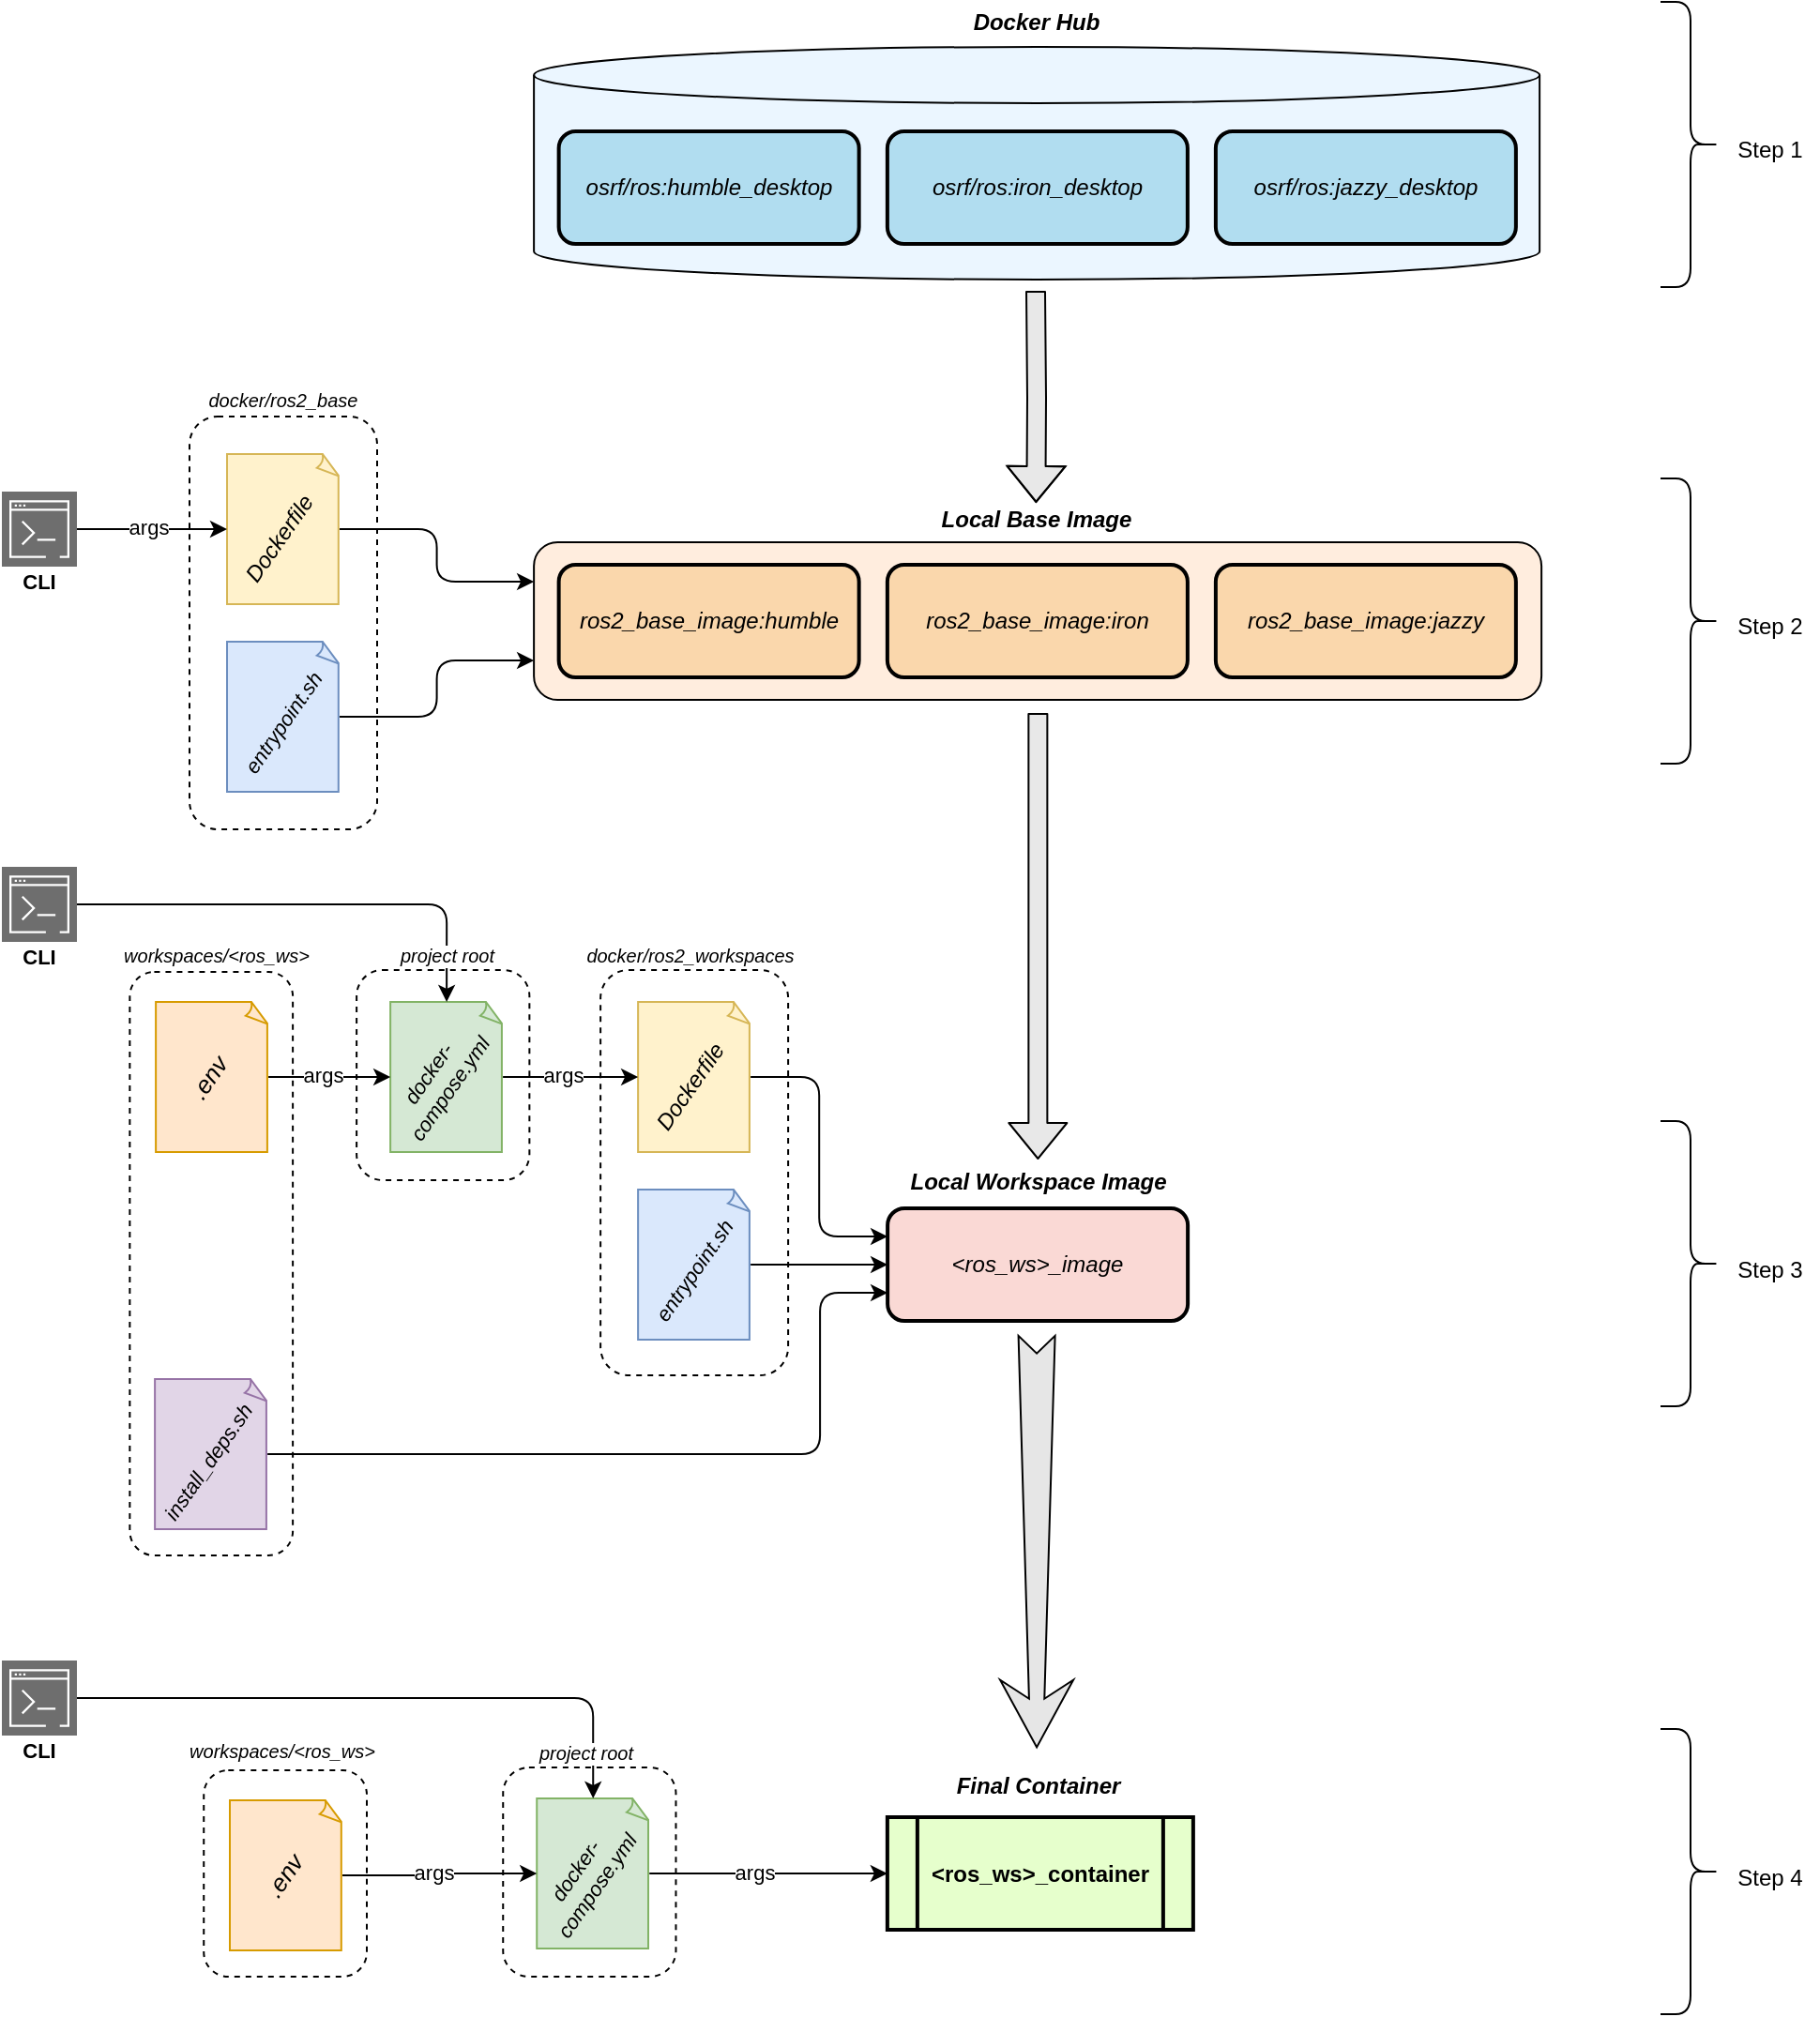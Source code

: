 <mxfile version="24.8.6">
  <diagram name="Page-1" id="jmVvjldoQpSpnG9DupPP">
    <mxGraphModel dx="2074" dy="1155" grid="0" gridSize="10" guides="1" tooltips="1" connect="1" arrows="1" fold="1" page="1" pageScale="1" pageWidth="1169" pageHeight="1654" math="0" shadow="0">
      <root>
        <mxCell id="0" />
        <mxCell id="1" parent="0" />
        <mxCell id="6ZfRXDKBzBjpX3HPQVgZ-1" value="" style="rounded=1;whiteSpace=wrap;html=1;labelBackgroundColor=none;fillColor=default;dashed=1;" parent="1" vertex="1">
          <mxGeometry x="460.06" y="593" width="100" height="216" as="geometry" />
        </mxCell>
        <mxCell id="6ZfRXDKBzBjpX3HPQVgZ-2" value="docker/ros2_workspaces" style="text;html=1;align=center;verticalAlign=middle;whiteSpace=wrap;rounded=0;fontSize=10;fontStyle=2" parent="1" vertex="1">
          <mxGeometry x="445" y="575" width="126.12" height="19" as="geometry" />
        </mxCell>
        <mxCell id="MKgT2Ga8DgcfNqjwjeTm-8" value="" style="shape=cylinder3;whiteSpace=wrap;html=1;boundedLbl=1;backgroundOutline=1;size=15;fillColor=#EBF6FF;" parent="1" vertex="1">
          <mxGeometry x="424.56" y="101" width="536" height="124" as="geometry" />
        </mxCell>
        <mxCell id="MKgT2Ga8DgcfNqjwjeTm-1" value="" style="rounded=1;whiteSpace=wrap;html=1;fillColor=#FFEDDE;" parent="1" vertex="1">
          <mxGeometry x="424.56" y="365" width="537" height="84" as="geometry" />
        </mxCell>
        <mxCell id="sPCunL1a2oToZt1WPot6-58" value="" style="rounded=1;whiteSpace=wrap;html=1;labelBackgroundColor=none;fillColor=none;dashed=1;" parent="1" vertex="1">
          <mxGeometry x="209.18" y="594" width="86.88" height="311" as="geometry" />
        </mxCell>
        <mxCell id="sPCunL1a2oToZt1WPot6-56" value="" style="rounded=1;whiteSpace=wrap;html=1;labelBackgroundColor=none;fillColor=none;dashed=1;" parent="1" vertex="1">
          <mxGeometry x="330.06" y="593" width="92.12" height="112" as="geometry" />
        </mxCell>
        <mxCell id="sPCunL1a2oToZt1WPot6-39" value="" style="rounded=1;whiteSpace=wrap;html=1;labelBackgroundColor=none;fillColor=default;dashed=1;" parent="1" vertex="1">
          <mxGeometry x="241" y="298" width="100" height="220" as="geometry" />
        </mxCell>
        <mxCell id="sPCunL1a2oToZt1WPot6-1" value="" style="whiteSpace=wrap;html=1;shape=mxgraph.basic.document;fontSize=12;fillColor=#ffe6cc;strokeColor=#d79b00;" parent="1" vertex="1">
          <mxGeometry x="223.06" y="610" width="60" height="80" as="geometry" />
        </mxCell>
        <mxCell id="sPCunL1a2oToZt1WPot6-37" style="edgeStyle=orthogonalEdgeStyle;rounded=1;orthogonalLoop=1;jettySize=auto;html=1;curved=0;shape=flexArrow;strokeWidth=1;startSize=6;endSize=6;sourcePerimeterSpacing=0;targetPerimeterSpacing=0;shadow=0;flowAnimation=0;fillColor=#E8E8E8;" parent="1" edge="1">
          <mxGeometry relative="1" as="geometry">
            <mxPoint x="692" y="231" as="sourcePoint" />
            <mxPoint x="692.18" y="344" as="targetPoint" />
          </mxGeometry>
        </mxCell>
        <mxCell id="sPCunL1a2oToZt1WPot6-2" value="&lt;span&gt;osrf/ros:iron_desktop&lt;/span&gt;" style="rounded=1;whiteSpace=wrap;html=1;strokeWidth=2;fillColor=#b1ddf0;strokeColor=#000000;fontStyle=2" parent="1" vertex="1">
          <mxGeometry x="612.94" y="146" width="160" height="60" as="geometry" />
        </mxCell>
        <mxCell id="sPCunL1a2oToZt1WPot6-35" style="edgeStyle=orthogonalEdgeStyle;rounded=1;orthogonalLoop=1;jettySize=auto;html=1;exitX=1;exitY=0.5;exitDx=0;exitDy=0;exitPerimeter=0;curved=0;entryX=0;entryY=0.25;entryDx=0;entryDy=0;" parent="1" source="sPCunL1a2oToZt1WPot6-13" target="MKgT2Ga8DgcfNqjwjeTm-1" edge="1">
          <mxGeometry relative="1" as="geometry">
            <mxPoint x="399.12" y="387.0" as="targetPoint" />
          </mxGeometry>
        </mxCell>
        <mxCell id="sPCunL1a2oToZt1WPot6-13" value="" style="whiteSpace=wrap;html=1;shape=mxgraph.basic.document;fontSize=10;fillColor=#fff2cc;strokeColor=#d6b656;" parent="1" vertex="1">
          <mxGeometry x="261" y="318" width="60" height="80" as="geometry" />
        </mxCell>
        <mxCell id="sPCunL1a2oToZt1WPot6-14" value="" style="whiteSpace=wrap;html=1;shape=mxgraph.basic.document;fontSize=9;fillColor=#d5e8d4;strokeColor=#82b366;" parent="1" vertex="1">
          <mxGeometry x="348.06" y="610" width="60" height="80" as="geometry" />
        </mxCell>
        <mxCell id="sPCunL1a2oToZt1WPot6-38" style="edgeStyle=orthogonalEdgeStyle;rounded=1;orthogonalLoop=1;jettySize=auto;html=1;exitX=1;exitY=0.5;exitDx=0;exitDy=0;exitPerimeter=0;curved=0;entryX=0;entryY=0.75;entryDx=0;entryDy=0;" parent="1" source="sPCunL1a2oToZt1WPot6-15" target="MKgT2Ga8DgcfNqjwjeTm-1" edge="1">
          <mxGeometry relative="1" as="geometry">
            <mxPoint x="399.12" y="429.0" as="targetPoint" />
          </mxGeometry>
        </mxCell>
        <mxCell id="sPCunL1a2oToZt1WPot6-15" value="" style="whiteSpace=wrap;html=1;shape=mxgraph.basic.document;fontSize=9;fillColor=#dae8fc;strokeColor=#6c8ebf;" parent="1" vertex="1">
          <mxGeometry x="261" y="418" width="60" height="80" as="geometry" />
        </mxCell>
        <mxCell id="sPCunL1a2oToZt1WPot6-54" style="edgeStyle=orthogonalEdgeStyle;rounded=1;orthogonalLoop=1;jettySize=auto;html=1;exitX=1;exitY=0.5;exitDx=0;exitDy=0;exitPerimeter=0;entryX=0;entryY=0.75;entryDx=0;entryDy=0;curved=0;" parent="1" source="sPCunL1a2oToZt1WPot6-16" target="sPCunL1a2oToZt1WPot6-26" edge="1">
          <mxGeometry relative="1" as="geometry">
            <Array as="points">
              <mxPoint x="577.06" y="851" />
              <mxPoint x="577.06" y="765" />
            </Array>
          </mxGeometry>
        </mxCell>
        <mxCell id="sPCunL1a2oToZt1WPot6-16" value="" style="whiteSpace=wrap;shape=mxgraph.basic.document;fontSize=9;html=1;labelBorderColor=none;textShadow=0;fillColor=#e1d5e7;strokeColor=#9673a6;" parent="1" vertex="1">
          <mxGeometry x="222.56" y="811" width="60" height="80" as="geometry" />
        </mxCell>
        <mxCell id="sPCunL1a2oToZt1WPot6-18" value="&lt;font style=&quot;font-size: 11px;&quot;&gt;install_deps.sh&lt;/font&gt;" style="text;html=1;align=center;verticalAlign=middle;whiteSpace=wrap;rounded=0;rotation=-55;fontSize=11;fontStyle=2" parent="1" vertex="1">
          <mxGeometry x="209.18" y="848.65" width="83.77" height="12.7" as="geometry" />
        </mxCell>
        <UserObject label="&lt;font style=&quot;font-size: 11px;&quot;&gt;docker-compose.yml&lt;/font&gt;" id="sPCunL1a2oToZt1WPot6-21">
          <mxCell style="text;html=1;align=center;verticalAlign=middle;whiteSpace=wrap;rounded=0;rotation=305;fontSize=11;fontStyle=2" parent="1" vertex="1">
            <mxGeometry x="344.06" y="637" width="60" height="30" as="geometry" />
          </mxCell>
        </UserObject>
        <UserObject label="entrypoint.sh" id="sPCunL1a2oToZt1WPot6-22">
          <mxCell style="text;html=1;align=center;verticalAlign=middle;whiteSpace=wrap;rounded=0;rotation=305;fontSize=11;fontStyle=2" parent="1" vertex="1">
            <mxGeometry x="261" y="446" width="60" height="30" as="geometry" />
          </mxCell>
        </UserObject>
        <UserObject label="Dockerfile" id="sPCunL1a2oToZt1WPot6-23">
          <mxCell style="text;html=1;align=center;verticalAlign=middle;whiteSpace=wrap;rounded=0;rotation=305;fontSize=12;fontStyle=2" parent="1" vertex="1">
            <mxGeometry x="259" y="348" width="60" height="30" as="geometry" />
          </mxCell>
        </UserObject>
        <UserObject label=".env" id="sPCunL1a2oToZt1WPot6-24">
          <mxCell style="text;html=1;align=center;verticalAlign=middle;whiteSpace=wrap;rounded=0;rotation=305;fontSize=13;fontStyle=2" parent="1" vertex="1">
            <mxGeometry x="221.06" y="635" width="60" height="30" as="geometry" />
          </mxCell>
        </UserObject>
        <mxCell id="sPCunL1a2oToZt1WPot6-55" style="edgeStyle=orthogonalEdgeStyle;rounded=1;orthogonalLoop=1;jettySize=auto;html=1;curved=0;shape=flexArrow;strokeWidth=1;startSize=6;endSize=6;flowAnimation=0;shadow=0;fillColor=#E8E8E8;" parent="1" edge="1">
          <mxGeometry relative="1" as="geometry">
            <mxPoint x="693.18" y="456" as="sourcePoint" />
            <mxPoint x="693.18" y="694" as="targetPoint" />
          </mxGeometry>
        </mxCell>
        <mxCell id="sPCunL1a2oToZt1WPot6-25" value="&lt;span&gt;ros2_base_image:&lt;/span&gt;&lt;span&gt;iron&lt;/span&gt;" style="rounded=1;whiteSpace=wrap;html=1;strokeWidth=2;fillColor=#fad7ac;strokeColor=#000000;fontStyle=2" parent="1" vertex="1">
          <mxGeometry x="612.94" y="377" width="160" height="60" as="geometry" />
        </mxCell>
        <mxCell id="sPCunL1a2oToZt1WPot6-26" value="&lt;span&gt;&amp;lt;ros_ws&amp;gt;_image&lt;/span&gt;" style="rounded=1;whiteSpace=wrap;html=1;strokeWidth=2;fillColor=#fad9d5;strokeColor=#000000;fontStyle=2" parent="1" vertex="1">
          <mxGeometry x="613.06" y="720" width="160" height="60" as="geometry" />
        </mxCell>
        <mxCell id="sPCunL1a2oToZt1WPot6-31" value="" style="sketch=0;points=[[0,0,0],[0.25,0,0],[0.5,0,0],[0.75,0,0],[1,0,0],[0,1,0],[0.25,1,0],[0.5,1,0],[0.75,1,0],[1,1,0],[0,0.25,0],[0,0.5,0],[0,0.75,0],[1,0.25,0],[1,0.5,0],[1,0.75,0]];points=[[0,0,0],[0.25,0,0],[0.5,0,0],[0.75,0,0],[1,0,0],[0,1,0],[0.25,1,0],[0.5,1,0],[0.75,1,0],[1,1,0],[0,0.25,0],[0,0.5,0],[0,0.75,0],[1,0.25,0],[1,0.5,0],[1,0.75,0]];outlineConnect=0;fontColor=default;fillColor=#6E6E6E;strokeColor=#ffffff;dashed=0;verticalLabelPosition=bottom;verticalAlign=top;align=center;html=1;fontSize=12;fontStyle=0;aspect=fixed;shape=mxgraph.aws4.resourceIcon;resIcon=mxgraph.aws4.command_line_interface;" parent="1" vertex="1">
          <mxGeometry x="141" y="338" width="40" height="40" as="geometry" />
        </mxCell>
        <mxCell id="sPCunL1a2oToZt1WPot6-32" value="&lt;b&gt;&lt;font style=&quot;font-size: 11px;&quot;&gt;CLI&lt;/font&gt;&lt;/b&gt;" style="text;html=1;align=center;verticalAlign=middle;whiteSpace=wrap;rounded=0;" parent="1" vertex="1">
          <mxGeometry x="141" y="378" width="40" height="15" as="geometry" />
        </mxCell>
        <mxCell id="sPCunL1a2oToZt1WPot6-33" style="edgeStyle=orthogonalEdgeStyle;rounded=0;orthogonalLoop=1;jettySize=auto;html=1;exitX=1;exitY=0.5;exitDx=0;exitDy=0;exitPerimeter=0;entryX=0;entryY=0.5;entryDx=0;entryDy=0;entryPerimeter=0;" parent="1" source="sPCunL1a2oToZt1WPot6-31" target="sPCunL1a2oToZt1WPot6-13" edge="1">
          <mxGeometry relative="1" as="geometry" />
        </mxCell>
        <mxCell id="sPCunL1a2oToZt1WPot6-36" value="args" style="edgeLabel;html=1;align=center;verticalAlign=middle;resizable=0;points=[];" parent="sPCunL1a2oToZt1WPot6-33" vertex="1" connectable="0">
          <mxGeometry x="-0.192" y="2" relative="1" as="geometry">
            <mxPoint x="5" y="1" as="offset" />
          </mxGeometry>
        </mxCell>
        <mxCell id="sPCunL1a2oToZt1WPot6-40" value="docker/ros2_base" style="text;html=1;align=center;verticalAlign=middle;whiteSpace=wrap;rounded=0;fontSize=10;fontStyle=2" parent="1" vertex="1">
          <mxGeometry x="241" y="280" width="100" height="18" as="geometry" />
        </mxCell>
        <mxCell id="sPCunL1a2oToZt1WPot6-52" style="edgeStyle=orthogonalEdgeStyle;rounded=1;orthogonalLoop=1;jettySize=auto;html=1;exitX=1;exitY=0.5;exitDx=0;exitDy=0;exitPerimeter=0;entryX=0;entryY=0.25;entryDx=0;entryDy=0;curved=0;" parent="1" source="sPCunL1a2oToZt1WPot6-41" target="sPCunL1a2oToZt1WPot6-26" edge="1">
          <mxGeometry relative="1" as="geometry" />
        </mxCell>
        <mxCell id="sPCunL1a2oToZt1WPot6-41" value="" style="whiteSpace=wrap;html=1;shape=mxgraph.basic.document;fontSize=10;fillColor=#fff2cc;strokeColor=#d6b656;" parent="1" vertex="1">
          <mxGeometry x="480.06" y="610" width="60" height="80" as="geometry" />
        </mxCell>
        <mxCell id="sPCunL1a2oToZt1WPot6-53" style="edgeStyle=orthogonalEdgeStyle;rounded=1;orthogonalLoop=1;jettySize=auto;html=1;exitX=1;exitY=0.5;exitDx=0;exitDy=0;exitPerimeter=0;entryX=0;entryY=0.5;entryDx=0;entryDy=0;curved=0;" parent="1" source="sPCunL1a2oToZt1WPot6-42" target="sPCunL1a2oToZt1WPot6-26" edge="1">
          <mxGeometry relative="1" as="geometry" />
        </mxCell>
        <mxCell id="sPCunL1a2oToZt1WPot6-42" value="" style="whiteSpace=wrap;html=1;shape=mxgraph.basic.document;fontSize=9;fillColor=#dae8fc;strokeColor=#6c8ebf;" parent="1" vertex="1">
          <mxGeometry x="480.06" y="710" width="60" height="80" as="geometry" />
        </mxCell>
        <UserObject label="entrypoint.sh" id="sPCunL1a2oToZt1WPot6-43">
          <mxCell style="text;html=1;align=center;verticalAlign=middle;whiteSpace=wrap;rounded=0;rotation=305;fontSize=11;fontStyle=2" parent="1" vertex="1">
            <mxGeometry x="480.06" y="738" width="60" height="30" as="geometry" />
          </mxCell>
        </UserObject>
        <UserObject label="Dockerfile" id="sPCunL1a2oToZt1WPot6-44">
          <mxCell style="text;html=1;align=center;verticalAlign=middle;whiteSpace=wrap;rounded=0;rotation=305;fontSize=12;fontStyle=2" parent="1" vertex="1">
            <mxGeometry x="478.06" y="640" width="60" height="30" as="geometry" />
          </mxCell>
        </UserObject>
        <mxCell id="sPCunL1a2oToZt1WPot6-45" value="" style="sketch=0;points=[[0,0,0],[0.25,0,0],[0.5,0,0],[0.75,0,0],[1,0,0],[0,1,0],[0.25,1,0],[0.5,1,0],[0.75,1,0],[1,1,0],[0,0.25,0],[0,0.5,0],[0,0.75,0],[1,0.25,0],[1,0.5,0],[1,0.75,0]];points=[[0,0,0],[0.25,0,0],[0.5,0,0],[0.75,0,0],[1,0,0],[0,1,0],[0.25,1,0],[0.5,1,0],[0.75,1,0],[1,1,0],[0,0.25,0],[0,0.5,0],[0,0.75,0],[1,0.25,0],[1,0.5,0],[1,0.75,0]];outlineConnect=0;fontColor=default;fillColor=#6E6E6E;strokeColor=#ffffff;dashed=0;verticalLabelPosition=bottom;verticalAlign=top;align=center;html=1;fontSize=12;fontStyle=0;aspect=fixed;shape=mxgraph.aws4.resourceIcon;resIcon=mxgraph.aws4.command_line_interface;" parent="1" vertex="1">
          <mxGeometry x="141" y="538" width="40" height="40" as="geometry" />
        </mxCell>
        <mxCell id="sPCunL1a2oToZt1WPot6-46" value="&lt;b&gt;&lt;font style=&quot;font-size: 11px;&quot;&gt;CLI&lt;/font&gt;&lt;/b&gt;" style="text;html=1;align=center;verticalAlign=middle;whiteSpace=wrap;rounded=0;" parent="1" vertex="1">
          <mxGeometry x="141" y="578" width="40" height="15" as="geometry" />
        </mxCell>
        <mxCell id="sPCunL1a2oToZt1WPot6-47" style="edgeStyle=orthogonalEdgeStyle;rounded=1;orthogonalLoop=1;jettySize=auto;html=1;exitX=1;exitY=0.5;exitDx=0;exitDy=0;exitPerimeter=0;curved=0;entryX=0.5;entryY=0;entryDx=0;entryDy=0;entryPerimeter=0;jumpStyle=gap;" parent="1" source="sPCunL1a2oToZt1WPot6-45" target="sPCunL1a2oToZt1WPot6-14" edge="1">
          <mxGeometry relative="1" as="geometry">
            <mxPoint x="392.18" y="570" as="targetPoint" />
            <Array as="points">
              <mxPoint x="378.18" y="558" />
            </Array>
          </mxGeometry>
        </mxCell>
        <mxCell id="6ZfRXDKBzBjpX3HPQVgZ-5" value="project root" style="edgeLabel;html=1;align=center;verticalAlign=middle;resizable=0;points=[];fontStyle=2;fontSize=10;" parent="sPCunL1a2oToZt1WPot6-47" vertex="1" connectable="0">
          <mxGeometry x="0.816" y="2" relative="1" as="geometry">
            <mxPoint x="-2" y="-2" as="offset" />
          </mxGeometry>
        </mxCell>
        <mxCell id="sPCunL1a2oToZt1WPot6-50" style="edgeStyle=orthogonalEdgeStyle;rounded=0;orthogonalLoop=1;jettySize=auto;html=1;exitX=1;exitY=0.5;exitDx=0;exitDy=0;exitPerimeter=0;entryX=0;entryY=0.5;entryDx=0;entryDy=0;entryPerimeter=0;" parent="1" source="sPCunL1a2oToZt1WPot6-1" target="sPCunL1a2oToZt1WPot6-14" edge="1">
          <mxGeometry relative="1" as="geometry" />
        </mxCell>
        <mxCell id="sPCunL1a2oToZt1WPot6-63" value="args" style="edgeLabel;html=1;align=center;verticalAlign=middle;resizable=0;points=[];" parent="sPCunL1a2oToZt1WPot6-50" vertex="1" connectable="0">
          <mxGeometry x="-0.19" y="-1" relative="1" as="geometry">
            <mxPoint x="2" y="-2" as="offset" />
          </mxGeometry>
        </mxCell>
        <mxCell id="sPCunL1a2oToZt1WPot6-51" style="edgeStyle=orthogonalEdgeStyle;rounded=0;orthogonalLoop=1;jettySize=auto;html=1;exitX=1;exitY=0.5;exitDx=0;exitDy=0;exitPerimeter=0;entryX=0;entryY=0.5;entryDx=0;entryDy=0;entryPerimeter=0;" parent="1" source="sPCunL1a2oToZt1WPot6-14" target="sPCunL1a2oToZt1WPot6-41" edge="1">
          <mxGeometry relative="1" as="geometry" />
        </mxCell>
        <mxCell id="sPCunL1a2oToZt1WPot6-64" value="args" style="edgeLabel;html=1;align=center;verticalAlign=middle;resizable=0;points=[];" parent="sPCunL1a2oToZt1WPot6-51" vertex="1" connectable="0">
          <mxGeometry x="-0.135" y="2" relative="1" as="geometry">
            <mxPoint x="1" y="1" as="offset" />
          </mxGeometry>
        </mxCell>
        <mxCell id="sPCunL1a2oToZt1WPot6-60" value="workspaces/&amp;lt;ros_ws&amp;gt;" style="text;html=1;align=center;verticalAlign=middle;whiteSpace=wrap;rounded=0;fontSize=10;fontStyle=2" parent="1" vertex="1">
          <mxGeometry x="196" y="576" width="119" height="17" as="geometry" />
        </mxCell>
        <mxCell id="MKgT2Ga8DgcfNqjwjeTm-3" value="&lt;span&gt;osrf/ros:humble_desktop&lt;/span&gt;" style="rounded=1;whiteSpace=wrap;html=1;strokeWidth=2;fillColor=#b1ddf0;strokeColor=#000000;fontStyle=2" parent="1" vertex="1">
          <mxGeometry x="437.82" y="146" width="160" height="60" as="geometry" />
        </mxCell>
        <mxCell id="MKgT2Ga8DgcfNqjwjeTm-4" value="&lt;span&gt;ros2_base_image:humble&lt;/span&gt;" style="rounded=1;whiteSpace=wrap;html=1;strokeWidth=2;fillColor=#fad7ac;strokeColor=#000000;fontStyle=2" parent="1" vertex="1">
          <mxGeometry x="437.82" y="377" width="160" height="60" as="geometry" />
        </mxCell>
        <mxCell id="MKgT2Ga8DgcfNqjwjeTm-6" value="&lt;span&gt;osrf/ros:jazzy_desktop&lt;/span&gt;" style="rounded=1;whiteSpace=wrap;html=1;strokeWidth=2;fillColor=#b1ddf0;strokeColor=#000000;fontStyle=2" parent="1" vertex="1">
          <mxGeometry x="787.94" y="146" width="160" height="60" as="geometry" />
        </mxCell>
        <mxCell id="MKgT2Ga8DgcfNqjwjeTm-7" value="&lt;span&gt;ros2_base_image:&lt;/span&gt;&lt;span&gt;jazzy&lt;/span&gt;" style="rounded=1;whiteSpace=wrap;html=1;strokeWidth=2;fillColor=#fad7ac;strokeColor=#000000;fontStyle=2" parent="1" vertex="1">
          <mxGeometry x="787.94" y="377" width="160" height="60" as="geometry" />
        </mxCell>
        <mxCell id="MKgT2Ga8DgcfNqjwjeTm-10" value="&lt;div&gt;Docker Hub&lt;/div&gt;" style="text;html=1;align=center;verticalAlign=middle;whiteSpace=wrap;rounded=0;textShadow=0;fontStyle=3" parent="1" vertex="1">
          <mxGeometry x="643.06" y="77" width="99" height="22" as="geometry" />
        </mxCell>
        <mxCell id="MKgT2Ga8DgcfNqjwjeTm-14" value="&lt;div&gt;Local Base Image&lt;/div&gt;" style="text;html=1;align=center;verticalAlign=middle;whiteSpace=wrap;rounded=0;fontStyle=3" parent="1" vertex="1">
          <mxGeometry x="635.94" y="343" width="113.24" height="19" as="geometry" />
        </mxCell>
        <mxCell id="MKgT2Ga8DgcfNqjwjeTm-15" value="Local Workspace Image" style="text;html=1;align=center;verticalAlign=middle;whiteSpace=wrap;rounded=0;fontStyle=3" parent="1" vertex="1">
          <mxGeometry x="622.56" y="696" width="141" height="19" as="geometry" />
        </mxCell>
        <mxCell id="R12nhXalU3xRYTVcm4vd-3" value="&lt;span&gt;&amp;lt;ros_ws&amp;gt;_container&lt;/span&gt;" style="shape=process;whiteSpace=wrap;html=1;backgroundOutline=1;fontStyle=1;fillColor=#E6FFCC;strokeWidth=2;" parent="1" vertex="1">
          <mxGeometry x="612.94" y="1044.5" width="163" height="60" as="geometry" />
        </mxCell>
        <mxCell id="dtCaNR7slKnyelees8kw-1" value="" style="html=1;shadow=0;dashed=0;align=center;verticalAlign=middle;shape=mxgraph.arrows2.stylisedArrow;dy=0.79;dx=25.88;notch=9.41;feather=0.5;rotation=90;fillColor=#E6E6E6;" parent="1" vertex="1">
          <mxGeometry x="582.9" y="878.1" width="219.3" height="39" as="geometry" />
        </mxCell>
        <mxCell id="dtCaNR7slKnyelees8kw-6" value="Final Container" style="text;html=1;align=center;verticalAlign=middle;whiteSpace=wrap;rounded=0;fontStyle=3" parent="1" vertex="1">
          <mxGeometry x="623.43" y="1018.5" width="141" height="19" as="geometry" />
        </mxCell>
        <mxCell id="9BAE4sZVdfyyzppqP5_Z-1" value="" style="rounded=1;whiteSpace=wrap;html=1;labelBackgroundColor=none;fillColor=none;dashed=1;" parent="1" vertex="1">
          <mxGeometry x="248.62" y="1019.5" width="86.88" height="110" as="geometry" />
        </mxCell>
        <mxCell id="9BAE4sZVdfyyzppqP5_Z-2" value="" style="rounded=1;whiteSpace=wrap;html=1;labelBackgroundColor=none;fillColor=none;dashed=1;" parent="1" vertex="1">
          <mxGeometry x="408.12" y="1018" width="92.12" height="111.5" as="geometry" />
        </mxCell>
        <mxCell id="9BAE4sZVdfyyzppqP5_Z-3" value="" style="whiteSpace=wrap;html=1;shape=mxgraph.basic.document;fontSize=12;fillColor=#ffe6cc;strokeColor=#d79b00;" parent="1" vertex="1">
          <mxGeometry x="262.5" y="1035.5" width="60" height="80" as="geometry" />
        </mxCell>
        <mxCell id="9BAE4sZVdfyyzppqP5_Z-4" value="" style="whiteSpace=wrap;html=1;shape=mxgraph.basic.document;fontSize=9;fillColor=#d5e8d4;strokeColor=#82b366;" parent="1" vertex="1">
          <mxGeometry x="426.12" y="1034.5" width="60" height="80" as="geometry" />
        </mxCell>
        <UserObject label="&lt;font style=&quot;font-size: 11px;&quot;&gt;docker-compose.yml&lt;/font&gt;" id="9BAE4sZVdfyyzppqP5_Z-5">
          <mxCell style="text;html=1;align=center;verticalAlign=middle;whiteSpace=wrap;rounded=0;rotation=305;fontSize=11;fontStyle=2" parent="1" vertex="1">
            <mxGeometry x="422.12" y="1061.5" width="60" height="30" as="geometry" />
          </mxCell>
        </UserObject>
        <UserObject label=".env" id="9BAE4sZVdfyyzppqP5_Z-6">
          <mxCell style="text;html=1;align=center;verticalAlign=middle;whiteSpace=wrap;rounded=0;rotation=305;fontSize=13;fontStyle=2" parent="1" vertex="1">
            <mxGeometry x="260.5" y="1060.5" width="60" height="30" as="geometry" />
          </mxCell>
        </UserObject>
        <mxCell id="9BAE4sZVdfyyzppqP5_Z-7" value="" style="sketch=0;points=[[0,0,0],[0.25,0,0],[0.5,0,0],[0.75,0,0],[1,0,0],[0,1,0],[0.25,1,0],[0.5,1,0],[0.75,1,0],[1,1,0],[0,0.25,0],[0,0.5,0],[0,0.75,0],[1,0.25,0],[1,0.5,0],[1,0.75,0]];points=[[0,0,0],[0.25,0,0],[0.5,0,0],[0.75,0,0],[1,0,0],[0,1,0],[0.25,1,0],[0.5,1,0],[0.75,1,0],[1,1,0],[0,0.25,0],[0,0.5,0],[0,0.75,0],[1,0.25,0],[1,0.5,0],[1,0.75,0]];outlineConnect=0;fontColor=default;fillColor=#6E6E6E;strokeColor=#ffffff;dashed=0;verticalLabelPosition=bottom;verticalAlign=top;align=center;html=1;fontSize=12;fontStyle=0;aspect=fixed;shape=mxgraph.aws4.resourceIcon;resIcon=mxgraph.aws4.command_line_interface;" parent="1" vertex="1">
          <mxGeometry x="141" y="961" width="40" height="40" as="geometry" />
        </mxCell>
        <mxCell id="9BAE4sZVdfyyzppqP5_Z-8" value="&lt;b&gt;&lt;font style=&quot;font-size: 11px;&quot;&gt;CLI&lt;/font&gt;&lt;/b&gt;" style="text;html=1;align=center;verticalAlign=middle;whiteSpace=wrap;rounded=0;" parent="1" vertex="1">
          <mxGeometry x="141" y="1001" width="40" height="15" as="geometry" />
        </mxCell>
        <mxCell id="9BAE4sZVdfyyzppqP5_Z-9" style="edgeStyle=orthogonalEdgeStyle;rounded=1;orthogonalLoop=1;jettySize=auto;html=1;exitX=1;exitY=0.5;exitDx=0;exitDy=0;exitPerimeter=0;curved=0;entryX=0.5;entryY=0;entryDx=0;entryDy=0;entryPerimeter=0;jumpStyle=gap;" parent="1" source="9BAE4sZVdfyyzppqP5_Z-7" target="9BAE4sZVdfyyzppqP5_Z-4" edge="1">
          <mxGeometry relative="1" as="geometry">
            <mxPoint x="392.18" y="993" as="targetPoint" />
            <Array as="points">
              <mxPoint x="456" y="981" />
            </Array>
          </mxGeometry>
        </mxCell>
        <mxCell id="9BAE4sZVdfyyzppqP5_Z-10" value="project root" style="edgeLabel;html=1;align=center;verticalAlign=middle;resizable=0;points=[];fontStyle=2;fontSize=10;" parent="9BAE4sZVdfyyzppqP5_Z-9" vertex="1" connectable="0">
          <mxGeometry x="0.816" y="2" relative="1" as="geometry">
            <mxPoint x="-6" y="5" as="offset" />
          </mxGeometry>
        </mxCell>
        <mxCell id="9BAE4sZVdfyyzppqP5_Z-11" style="edgeStyle=orthogonalEdgeStyle;rounded=0;orthogonalLoop=1;jettySize=auto;html=1;exitX=1;exitY=0.5;exitDx=0;exitDy=0;exitPerimeter=0;entryX=0;entryY=0.5;entryDx=0;entryDy=0;entryPerimeter=0;" parent="1" source="9BAE4sZVdfyyzppqP5_Z-3" target="9BAE4sZVdfyyzppqP5_Z-4" edge="1">
          <mxGeometry relative="1" as="geometry" />
        </mxCell>
        <mxCell id="9BAE4sZVdfyyzppqP5_Z-12" value="args" style="edgeLabel;html=1;align=center;verticalAlign=middle;resizable=0;points=[];" parent="9BAE4sZVdfyyzppqP5_Z-11" vertex="1" connectable="0">
          <mxGeometry x="-0.19" y="-1" relative="1" as="geometry">
            <mxPoint x="6" y="-3" as="offset" />
          </mxGeometry>
        </mxCell>
        <mxCell id="9BAE4sZVdfyyzppqP5_Z-13" style="edgeStyle=orthogonalEdgeStyle;rounded=0;orthogonalLoop=1;jettySize=auto;html=1;exitX=1;exitY=0.5;exitDx=0;exitDy=0;exitPerimeter=0;entryX=0;entryY=0.5;entryDx=0;entryDy=0;" parent="1" source="9BAE4sZVdfyyzppqP5_Z-4" target="R12nhXalU3xRYTVcm4vd-3" edge="1">
          <mxGeometry relative="1" as="geometry">
            <mxPoint x="560.06" y="1072" as="targetPoint" />
          </mxGeometry>
        </mxCell>
        <mxCell id="9BAE4sZVdfyyzppqP5_Z-14" value="args" style="edgeLabel;html=1;align=center;verticalAlign=middle;resizable=0;points=[];" parent="9BAE4sZVdfyyzppqP5_Z-13" vertex="1" connectable="0">
          <mxGeometry x="-0.135" y="2" relative="1" as="geometry">
            <mxPoint x="1" y="1" as="offset" />
          </mxGeometry>
        </mxCell>
        <mxCell id="9BAE4sZVdfyyzppqP5_Z-15" value="workspaces/&amp;lt;ros_ws&amp;gt;" style="text;html=1;align=center;verticalAlign=middle;whiteSpace=wrap;rounded=0;fontSize=10;fontStyle=2" parent="1" vertex="1">
          <mxGeometry x="231" y="1000" width="119" height="18.5" as="geometry" />
        </mxCell>
        <mxCell id="9BAE4sZVdfyyzppqP5_Z-18" value="" style="shape=curlyBracket;whiteSpace=wrap;html=1;rounded=1;flipH=1;labelPosition=right;verticalLabelPosition=middle;align=left;verticalAlign=middle;" parent="1" vertex="1">
          <mxGeometry x="1025" y="77" width="32" height="152" as="geometry" />
        </mxCell>
        <mxCell id="9BAE4sZVdfyyzppqP5_Z-22" value="Step 1" style="text;html=1;align=center;verticalAlign=middle;resizable=0;points=[];autosize=1;strokeColor=none;fillColor=none;fontSize=12;" parent="1" vertex="1">
          <mxGeometry x="1057" y="143" width="52" height="26" as="geometry" />
        </mxCell>
        <mxCell id="9BAE4sZVdfyyzppqP5_Z-23" value="" style="shape=curlyBracket;whiteSpace=wrap;html=1;rounded=1;flipH=1;labelPosition=right;verticalLabelPosition=middle;align=left;verticalAlign=middle;" parent="1" vertex="1">
          <mxGeometry x="1025" y="331" width="32" height="152" as="geometry" />
        </mxCell>
        <mxCell id="9BAE4sZVdfyyzppqP5_Z-24" value="Step 2" style="text;html=1;align=center;verticalAlign=middle;resizable=0;points=[];autosize=1;strokeColor=none;fillColor=none;fontSize=12;" parent="1" vertex="1">
          <mxGeometry x="1057" y="397" width="52" height="26" as="geometry" />
        </mxCell>
        <mxCell id="9BAE4sZVdfyyzppqP5_Z-25" value="" style="shape=curlyBracket;whiteSpace=wrap;html=1;rounded=1;flipH=1;labelPosition=right;verticalLabelPosition=middle;align=left;verticalAlign=middle;" parent="1" vertex="1">
          <mxGeometry x="1025" y="673.5" width="32" height="152" as="geometry" />
        </mxCell>
        <mxCell id="9BAE4sZVdfyyzppqP5_Z-26" value="Step 3" style="text;html=1;align=center;verticalAlign=middle;resizable=0;points=[];autosize=1;strokeColor=none;fillColor=none;fontSize=12;" parent="1" vertex="1">
          <mxGeometry x="1057" y="739.5" width="52" height="26" as="geometry" />
        </mxCell>
        <mxCell id="9BAE4sZVdfyyzppqP5_Z-27" value="" style="shape=curlyBracket;whiteSpace=wrap;html=1;rounded=1;flipH=1;labelPosition=right;verticalLabelPosition=middle;align=left;verticalAlign=middle;" parent="1" vertex="1">
          <mxGeometry x="1025" y="997.5" width="32" height="152" as="geometry" />
        </mxCell>
        <mxCell id="9BAE4sZVdfyyzppqP5_Z-28" value="Step 4" style="text;html=1;align=center;verticalAlign=middle;resizable=0;points=[];autosize=1;strokeColor=none;fillColor=none;fontSize=12;" parent="1" vertex="1">
          <mxGeometry x="1057" y="1063.5" width="52" height="26" as="geometry" />
        </mxCell>
      </root>
    </mxGraphModel>
  </diagram>
</mxfile>
